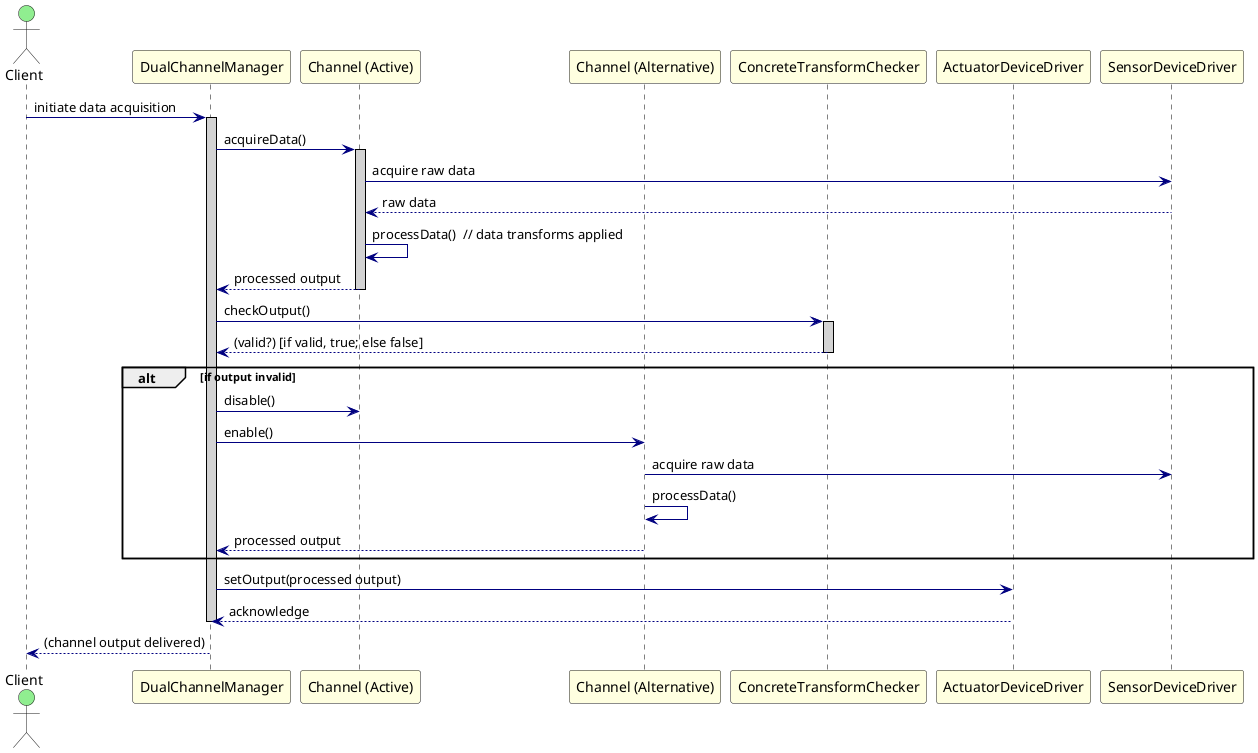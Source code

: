 @startuml DualChannelPattern_SequenceDiagram

skinparam sequence {
    ActorBackgroundColor LightGreen
    ParticipantBackgroundColor LightYellow
    LifeLineBorderColor Black
    LifeLineBackgroundColor LightGray
    ArrowColor Navy
}

actor "Client" as Client
participant "DualChannelManager" as DCM
participant "Channel (Active)" as CH_A
participant "Channel (Alternative)" as CH_B
participant "ConcreteTransformChecker" as Checker
participant "ActuatorDeviceDriver" as Actuator

Client -> DCM : initiate data acquisition
activate DCM
DCM -> CH_A : acquireData()
activate CH_A
CH_A -> SensorDeviceDriver : acquire raw data
SensorDeviceDriver --> CH_A : raw data
deactivate SensorDeviceDriver
CH_A -> CH_A : processData()  // data transforms applied
CH_A --> DCM : processed output
deactivate CH_A

DCM -> Checker : checkOutput()
activate Checker
Checker --> DCM : (valid?) [if valid, true; else false]
deactivate Checker

alt if output invalid
    DCM -> CH_A : disable()
    DCM -> CH_B : enable()
    CH_B -> SensorDeviceDriver : acquire raw data
    CH_B -> CH_B : processData()
    CH_B --> DCM : processed output
end

DCM -> Actuator : setOutput(processed output)
Actuator --> DCM : acknowledge
deactivate DCM

Client <-- DCM : (channel output delivered)

@enduml
